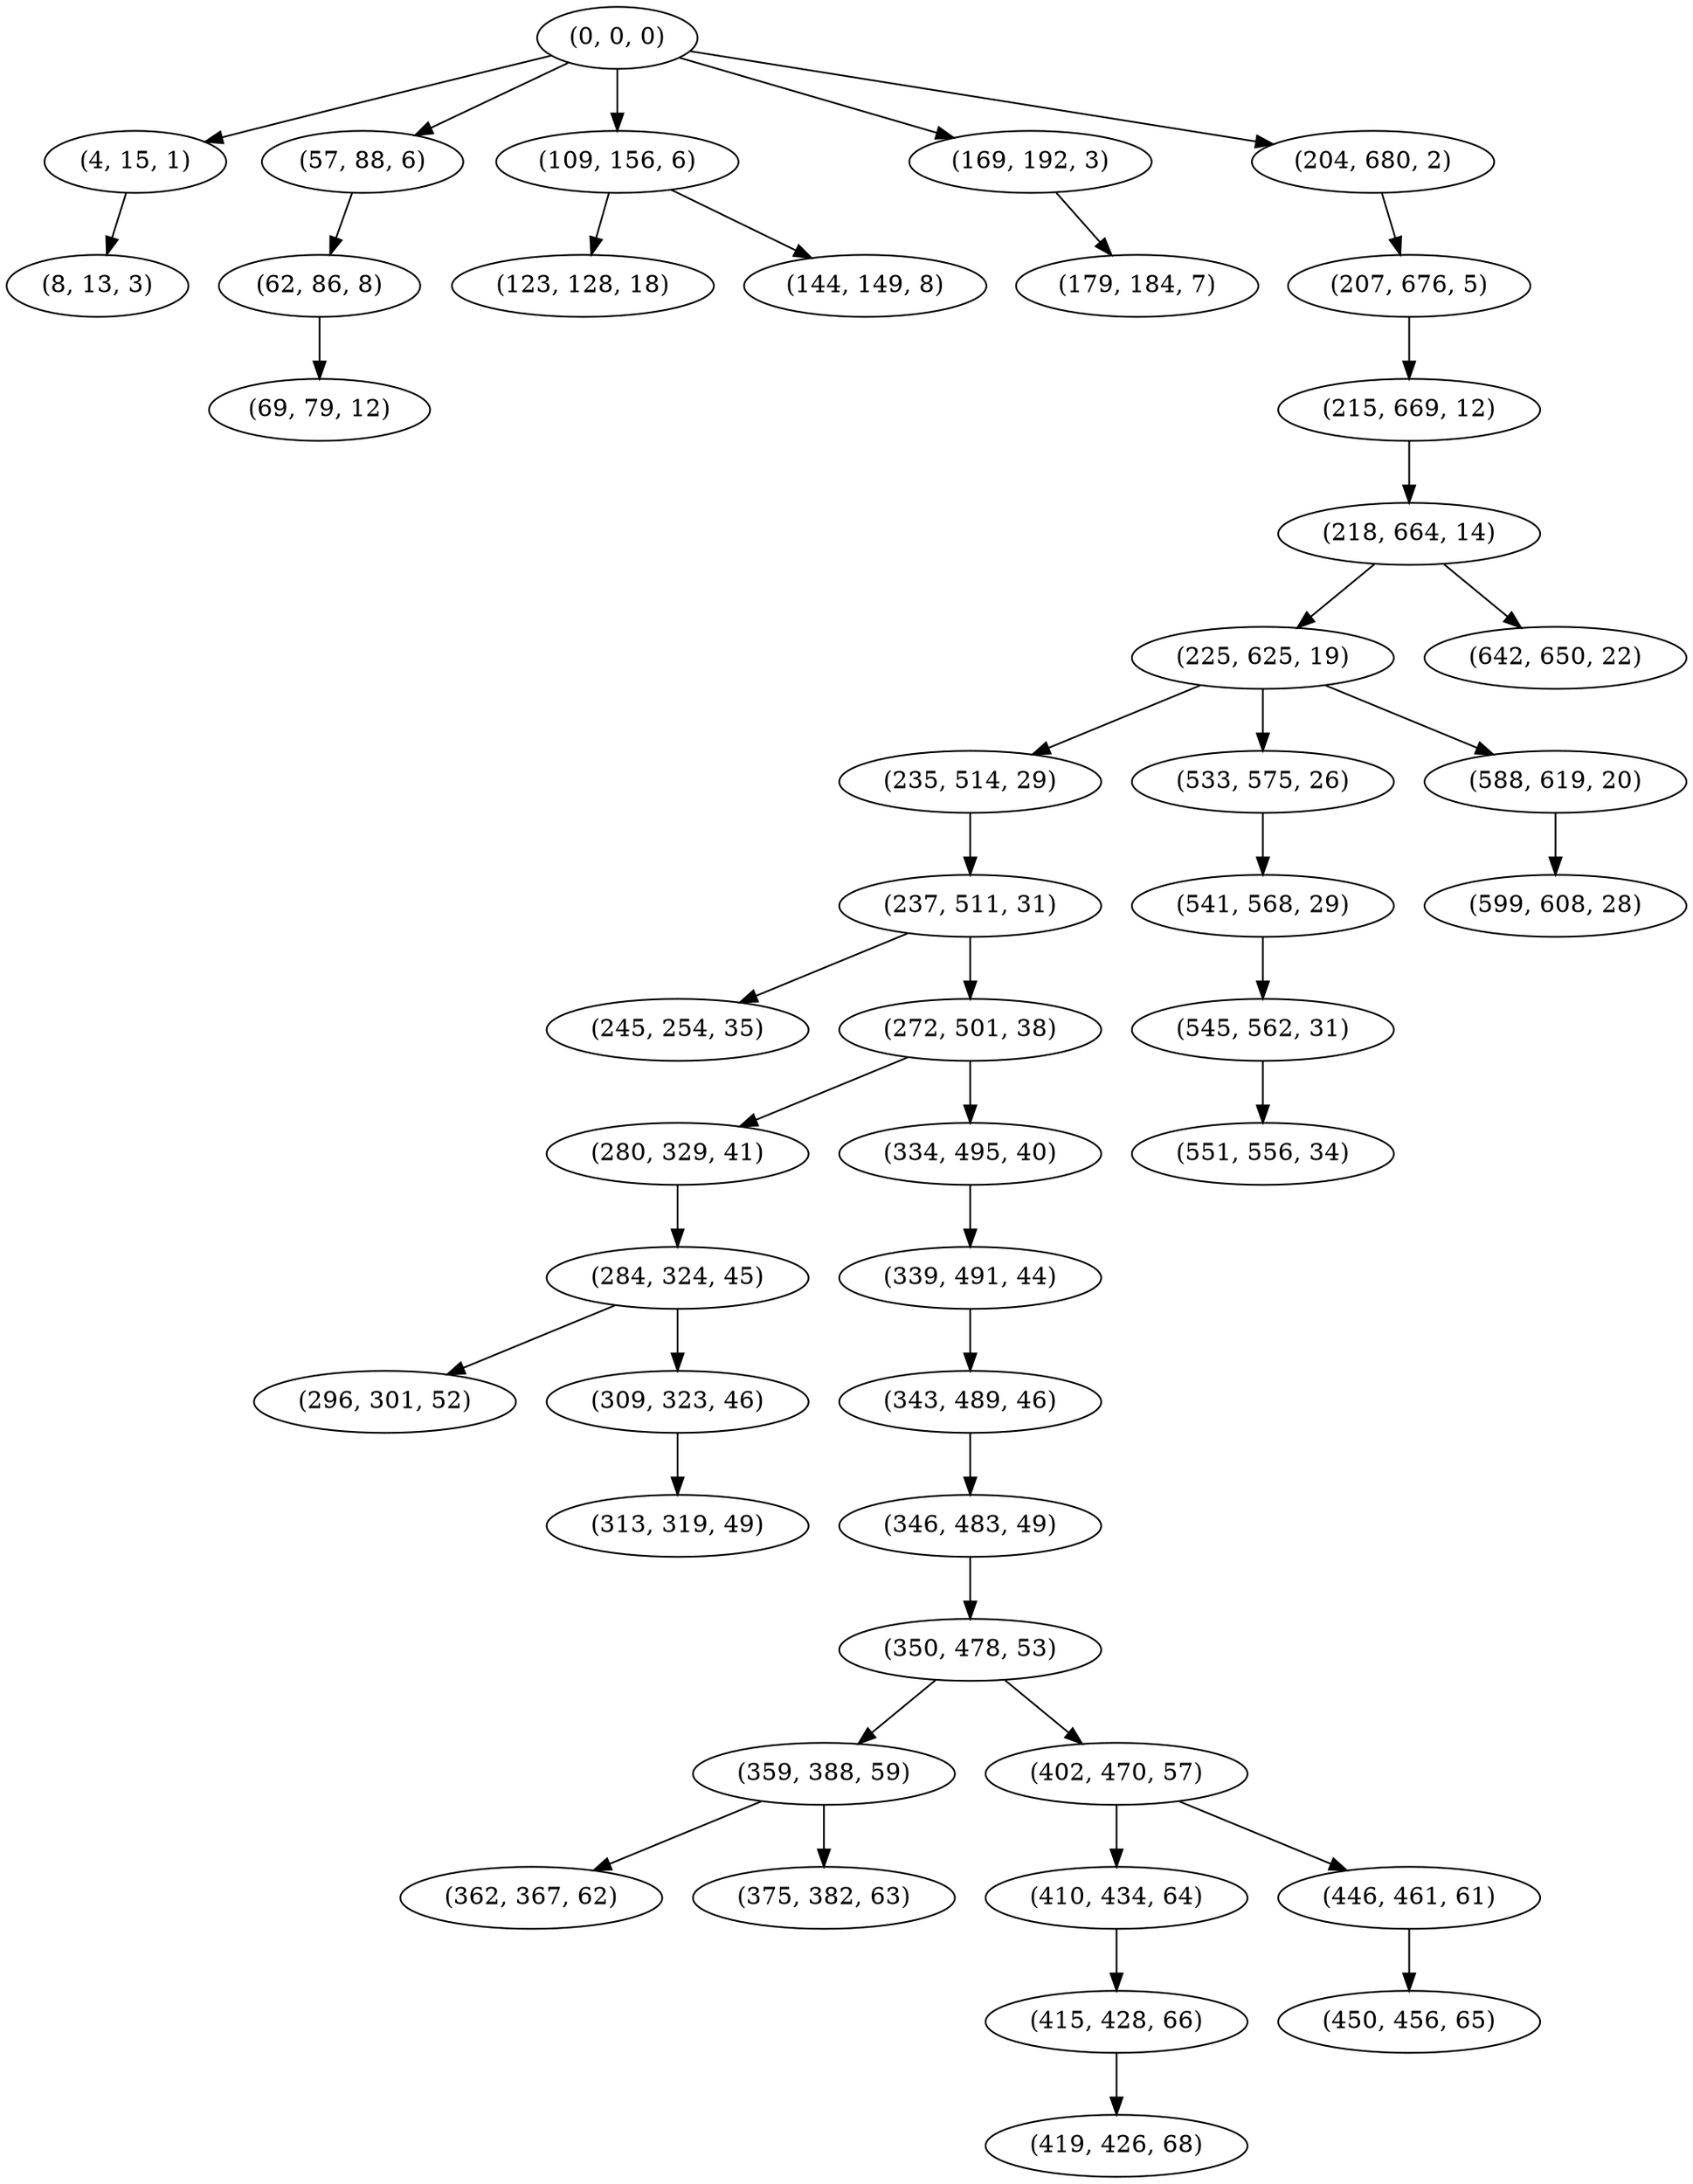 digraph tree {
    "(0, 0, 0)";
    "(4, 15, 1)";
    "(8, 13, 3)";
    "(57, 88, 6)";
    "(62, 86, 8)";
    "(69, 79, 12)";
    "(109, 156, 6)";
    "(123, 128, 18)";
    "(144, 149, 8)";
    "(169, 192, 3)";
    "(179, 184, 7)";
    "(204, 680, 2)";
    "(207, 676, 5)";
    "(215, 669, 12)";
    "(218, 664, 14)";
    "(225, 625, 19)";
    "(235, 514, 29)";
    "(237, 511, 31)";
    "(245, 254, 35)";
    "(272, 501, 38)";
    "(280, 329, 41)";
    "(284, 324, 45)";
    "(296, 301, 52)";
    "(309, 323, 46)";
    "(313, 319, 49)";
    "(334, 495, 40)";
    "(339, 491, 44)";
    "(343, 489, 46)";
    "(346, 483, 49)";
    "(350, 478, 53)";
    "(359, 388, 59)";
    "(362, 367, 62)";
    "(375, 382, 63)";
    "(402, 470, 57)";
    "(410, 434, 64)";
    "(415, 428, 66)";
    "(419, 426, 68)";
    "(446, 461, 61)";
    "(450, 456, 65)";
    "(533, 575, 26)";
    "(541, 568, 29)";
    "(545, 562, 31)";
    "(551, 556, 34)";
    "(588, 619, 20)";
    "(599, 608, 28)";
    "(642, 650, 22)";
    "(0, 0, 0)" -> "(4, 15, 1)";
    "(0, 0, 0)" -> "(57, 88, 6)";
    "(0, 0, 0)" -> "(109, 156, 6)";
    "(0, 0, 0)" -> "(169, 192, 3)";
    "(0, 0, 0)" -> "(204, 680, 2)";
    "(4, 15, 1)" -> "(8, 13, 3)";
    "(57, 88, 6)" -> "(62, 86, 8)";
    "(62, 86, 8)" -> "(69, 79, 12)";
    "(109, 156, 6)" -> "(123, 128, 18)";
    "(109, 156, 6)" -> "(144, 149, 8)";
    "(169, 192, 3)" -> "(179, 184, 7)";
    "(204, 680, 2)" -> "(207, 676, 5)";
    "(207, 676, 5)" -> "(215, 669, 12)";
    "(215, 669, 12)" -> "(218, 664, 14)";
    "(218, 664, 14)" -> "(225, 625, 19)";
    "(218, 664, 14)" -> "(642, 650, 22)";
    "(225, 625, 19)" -> "(235, 514, 29)";
    "(225, 625, 19)" -> "(533, 575, 26)";
    "(225, 625, 19)" -> "(588, 619, 20)";
    "(235, 514, 29)" -> "(237, 511, 31)";
    "(237, 511, 31)" -> "(245, 254, 35)";
    "(237, 511, 31)" -> "(272, 501, 38)";
    "(272, 501, 38)" -> "(280, 329, 41)";
    "(272, 501, 38)" -> "(334, 495, 40)";
    "(280, 329, 41)" -> "(284, 324, 45)";
    "(284, 324, 45)" -> "(296, 301, 52)";
    "(284, 324, 45)" -> "(309, 323, 46)";
    "(309, 323, 46)" -> "(313, 319, 49)";
    "(334, 495, 40)" -> "(339, 491, 44)";
    "(339, 491, 44)" -> "(343, 489, 46)";
    "(343, 489, 46)" -> "(346, 483, 49)";
    "(346, 483, 49)" -> "(350, 478, 53)";
    "(350, 478, 53)" -> "(359, 388, 59)";
    "(350, 478, 53)" -> "(402, 470, 57)";
    "(359, 388, 59)" -> "(362, 367, 62)";
    "(359, 388, 59)" -> "(375, 382, 63)";
    "(402, 470, 57)" -> "(410, 434, 64)";
    "(402, 470, 57)" -> "(446, 461, 61)";
    "(410, 434, 64)" -> "(415, 428, 66)";
    "(415, 428, 66)" -> "(419, 426, 68)";
    "(446, 461, 61)" -> "(450, 456, 65)";
    "(533, 575, 26)" -> "(541, 568, 29)";
    "(541, 568, 29)" -> "(545, 562, 31)";
    "(545, 562, 31)" -> "(551, 556, 34)";
    "(588, 619, 20)" -> "(599, 608, 28)";
}
